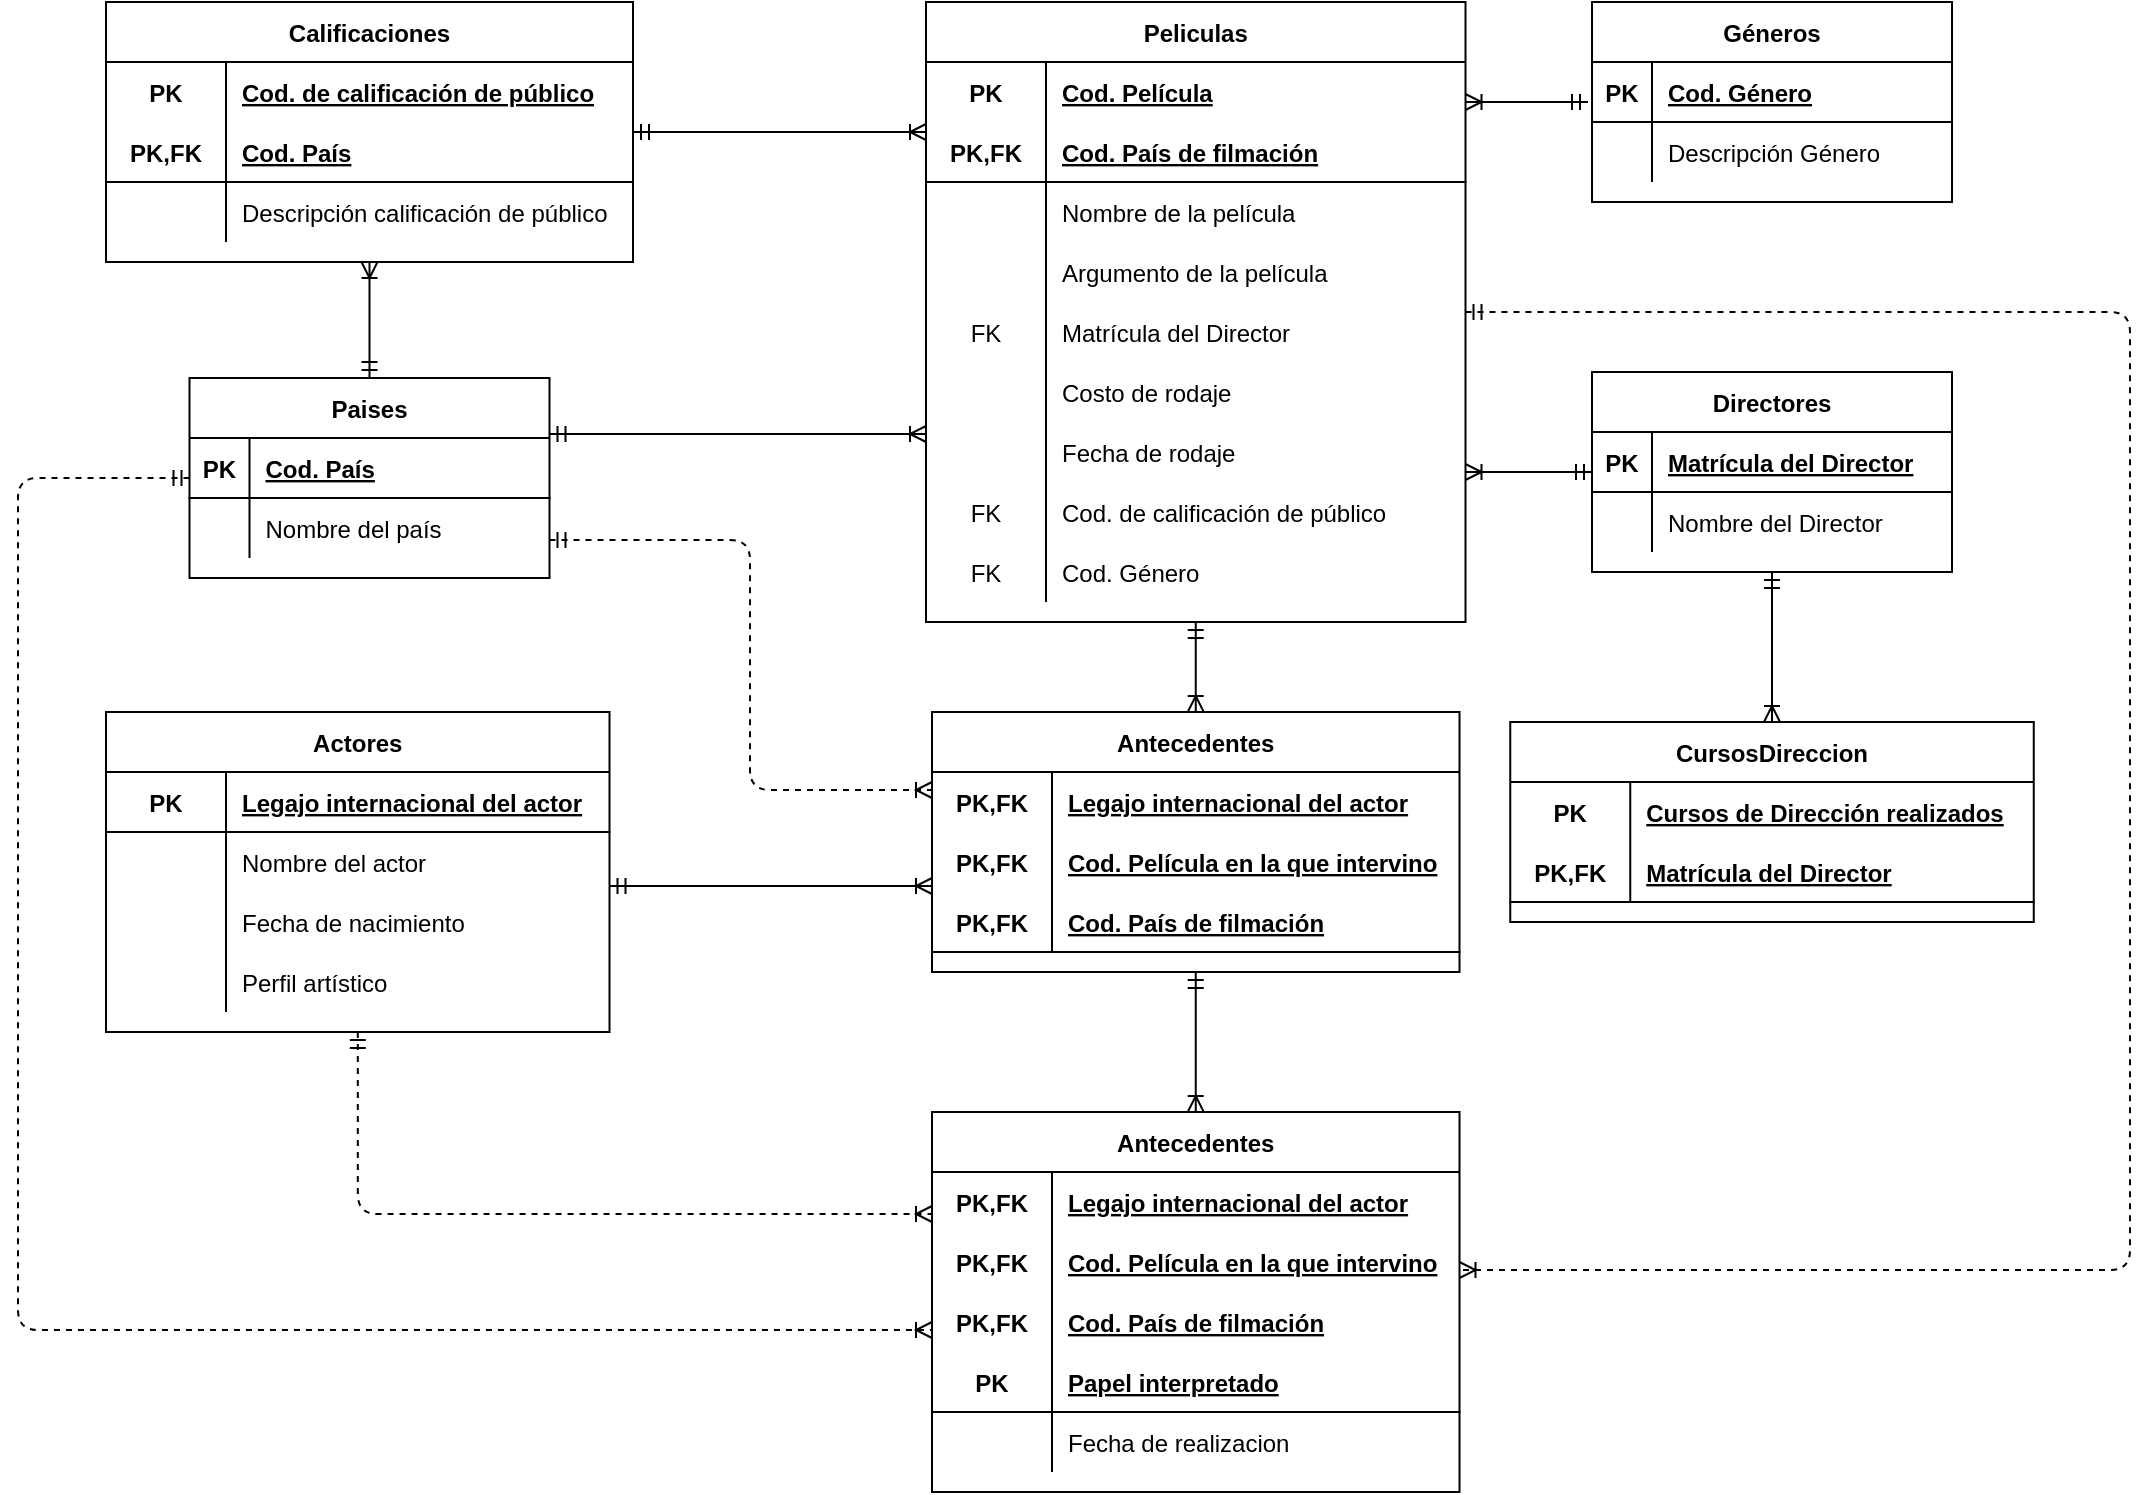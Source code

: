 <mxfile version="14.6.9" type="device"><diagram id="R2lEEEUBdFMjLlhIrx00" name="Page-1"><mxGraphModel dx="1673" dy="1313" grid="0" gridSize="10" guides="1" tooltips="1" connect="1" arrows="1" fold="1" page="0" pageScale="1" pageWidth="850" pageHeight="1100" math="0" shadow="0" extFonts="Permanent Marker^https://fonts.googleapis.com/css?family=Permanent+Marker"><root><mxCell id="0"/><mxCell id="1" parent="0"/><mxCell id="FYzGkgCcQQeUdny1Y622-265" style="edgeStyle=orthogonalEdgeStyle;orthogonalLoop=1;jettySize=auto;html=1;startArrow=ERmandOne;startFill=0;endArrow=ERoneToMany;endFill=0;rounded=1;" parent="1" source="FYzGkgCcQQeUdny1Y622-11" target="FYzGkgCcQQeUdny1Y622-125" edge="1"><mxGeometry relative="1" as="geometry"><Array as="points"><mxPoint x="730" y="154"/></Array></mxGeometry></mxCell><mxCell id="iLBJa7NBGtlF3GrosFGZ-20" style="edgeStyle=orthogonalEdgeStyle;orthogonalLoop=1;jettySize=auto;html=1;dashed=1;startArrow=ERmandOne;startFill=0;endArrow=ERoneToMany;endFill=0;rounded=1;" edge="1" parent="1" source="FYzGkgCcQQeUdny1Y622-11" target="iLBJa7NBGtlF3GrosFGZ-1"><mxGeometry relative="1" as="geometry"><Array as="points"><mxPoint x="1189" y="-126"/><mxPoint x="1189" y="353"/></Array></mxGeometry></mxCell><mxCell id="FYzGkgCcQQeUdny1Y622-11" value="Peliculas" style="shape=table;startSize=30;container=1;collapsible=1;childLayout=tableLayout;fixedRows=1;rowLines=0;fontStyle=1;align=center;resizeLast=1;" parent="1" vertex="1"><mxGeometry x="587" y="-281" width="269.75" height="310" as="geometry"/></mxCell><mxCell id="FYzGkgCcQQeUdny1Y622-12" value="" style="shape=partialRectangle;collapsible=0;dropTarget=0;pointerEvents=0;fillColor=none;top=0;left=0;bottom=0;right=0;points=[[0,0.5],[1,0.5]];portConstraint=eastwest;" parent="FYzGkgCcQQeUdny1Y622-11" vertex="1"><mxGeometry y="30" width="269.75" height="30" as="geometry"/></mxCell><mxCell id="FYzGkgCcQQeUdny1Y622-13" value="PK" style="shape=partialRectangle;connectable=0;fillColor=none;top=0;left=0;bottom=0;right=0;fontStyle=1;overflow=hidden;" parent="FYzGkgCcQQeUdny1Y622-12" vertex="1"><mxGeometry width="60" height="30" as="geometry"/></mxCell><mxCell id="FYzGkgCcQQeUdny1Y622-14" value="Cod. Película" style="shape=partialRectangle;connectable=0;fillColor=none;top=0;left=0;bottom=0;right=0;align=left;spacingLeft=6;fontStyle=5;overflow=hidden;" parent="FYzGkgCcQQeUdny1Y622-12" vertex="1"><mxGeometry x="60" width="209.75" height="30" as="geometry"/></mxCell><mxCell id="FYzGkgCcQQeUdny1Y622-15" value="" style="shape=partialRectangle;collapsible=0;dropTarget=0;pointerEvents=0;fillColor=none;top=0;left=0;bottom=1;right=0;points=[[0,0.5],[1,0.5]];portConstraint=eastwest;" parent="FYzGkgCcQQeUdny1Y622-11" vertex="1"><mxGeometry y="60" width="269.75" height="30" as="geometry"/></mxCell><mxCell id="FYzGkgCcQQeUdny1Y622-16" value="PK,FK" style="shape=partialRectangle;connectable=0;fillColor=none;top=0;left=0;bottom=0;right=0;fontStyle=1;overflow=hidden;" parent="FYzGkgCcQQeUdny1Y622-15" vertex="1"><mxGeometry width="60" height="30" as="geometry"/></mxCell><mxCell id="FYzGkgCcQQeUdny1Y622-17" value="Cod. País de filmación" style="shape=partialRectangle;connectable=0;fillColor=none;top=0;left=0;bottom=0;right=0;align=left;spacingLeft=6;fontStyle=5;overflow=hidden;" parent="FYzGkgCcQQeUdny1Y622-15" vertex="1"><mxGeometry x="60" width="209.75" height="30" as="geometry"/></mxCell><mxCell id="FYzGkgCcQQeUdny1Y622-36" style="shape=partialRectangle;collapsible=0;dropTarget=0;pointerEvents=0;fillColor=none;top=0;left=0;bottom=0;right=0;points=[[0,0.5],[1,0.5]];portConstraint=eastwest;" parent="FYzGkgCcQQeUdny1Y622-11" vertex="1"><mxGeometry y="90" width="269.75" height="30" as="geometry"/></mxCell><mxCell id="FYzGkgCcQQeUdny1Y622-37" style="shape=partialRectangle;connectable=0;fillColor=none;top=0;left=0;bottom=0;right=0;editable=1;overflow=hidden;" parent="FYzGkgCcQQeUdny1Y622-36" vertex="1"><mxGeometry width="60" height="30" as="geometry"/></mxCell><mxCell id="FYzGkgCcQQeUdny1Y622-38" value="Nombre de la película" style="shape=partialRectangle;connectable=0;fillColor=none;top=0;left=0;bottom=0;right=0;align=left;spacingLeft=6;overflow=hidden;" parent="FYzGkgCcQQeUdny1Y622-36" vertex="1"><mxGeometry x="60" width="209.75" height="30" as="geometry"/></mxCell><mxCell id="FYzGkgCcQQeUdny1Y622-27" style="shape=partialRectangle;collapsible=0;dropTarget=0;pointerEvents=0;fillColor=none;top=0;left=0;bottom=0;right=0;points=[[0,0.5],[1,0.5]];portConstraint=eastwest;" parent="FYzGkgCcQQeUdny1Y622-11" vertex="1"><mxGeometry y="120" width="269.75" height="30" as="geometry"/></mxCell><mxCell id="FYzGkgCcQQeUdny1Y622-28" style="shape=partialRectangle;connectable=0;fillColor=none;top=0;left=0;bottom=0;right=0;editable=1;overflow=hidden;" parent="FYzGkgCcQQeUdny1Y622-27" vertex="1"><mxGeometry width="60" height="30" as="geometry"/></mxCell><mxCell id="FYzGkgCcQQeUdny1Y622-29" value="Argumento de la película" style="shape=partialRectangle;connectable=0;fillColor=none;top=0;left=0;bottom=0;right=0;align=left;spacingLeft=6;overflow=hidden;" parent="FYzGkgCcQQeUdny1Y622-27" vertex="1"><mxGeometry x="60" width="209.75" height="30" as="geometry"/></mxCell><mxCell id="FYzGkgCcQQeUdny1Y622-21" value="" style="shape=partialRectangle;collapsible=0;dropTarget=0;pointerEvents=0;fillColor=none;top=0;left=0;bottom=0;right=0;points=[[0,0.5],[1,0.5]];portConstraint=eastwest;" parent="FYzGkgCcQQeUdny1Y622-11" vertex="1"><mxGeometry y="150" width="269.75" height="30" as="geometry"/></mxCell><mxCell id="FYzGkgCcQQeUdny1Y622-22" value="FK" style="shape=partialRectangle;connectable=0;fillColor=none;top=0;left=0;bottom=0;right=0;editable=1;overflow=hidden;" parent="FYzGkgCcQQeUdny1Y622-21" vertex="1"><mxGeometry width="60" height="30" as="geometry"/></mxCell><mxCell id="FYzGkgCcQQeUdny1Y622-23" value="Matrícula del Director" style="shape=partialRectangle;connectable=0;fillColor=none;top=0;left=0;bottom=0;right=0;align=left;spacingLeft=6;overflow=hidden;" parent="FYzGkgCcQQeUdny1Y622-21" vertex="1"><mxGeometry x="60" width="209.75" height="30" as="geometry"/></mxCell><mxCell id="FYzGkgCcQQeUdny1Y622-58" style="shape=partialRectangle;collapsible=0;dropTarget=0;pointerEvents=0;fillColor=none;top=0;left=0;bottom=0;right=0;points=[[0,0.5],[1,0.5]];portConstraint=eastwest;" parent="FYzGkgCcQQeUdny1Y622-11" vertex="1"><mxGeometry y="180" width="269.75" height="30" as="geometry"/></mxCell><mxCell id="FYzGkgCcQQeUdny1Y622-59" style="shape=partialRectangle;connectable=0;fillColor=none;top=0;left=0;bottom=0;right=0;editable=1;overflow=hidden;" parent="FYzGkgCcQQeUdny1Y622-58" vertex="1"><mxGeometry width="60" height="30" as="geometry"/></mxCell><mxCell id="FYzGkgCcQQeUdny1Y622-60" value="Costo de rodaje" style="shape=partialRectangle;connectable=0;fillColor=none;top=0;left=0;bottom=0;right=0;align=left;spacingLeft=6;overflow=hidden;" parent="FYzGkgCcQQeUdny1Y622-58" vertex="1"><mxGeometry x="60" width="209.75" height="30" as="geometry"/></mxCell><mxCell id="FYzGkgCcQQeUdny1Y622-55" style="shape=partialRectangle;collapsible=0;dropTarget=0;pointerEvents=0;fillColor=none;top=0;left=0;bottom=0;right=0;points=[[0,0.5],[1,0.5]];portConstraint=eastwest;" parent="FYzGkgCcQQeUdny1Y622-11" vertex="1"><mxGeometry y="210" width="269.75" height="30" as="geometry"/></mxCell><mxCell id="FYzGkgCcQQeUdny1Y622-56" style="shape=partialRectangle;connectable=0;fillColor=none;top=0;left=0;bottom=0;right=0;editable=1;overflow=hidden;" parent="FYzGkgCcQQeUdny1Y622-55" vertex="1"><mxGeometry width="60" height="30" as="geometry"/></mxCell><mxCell id="FYzGkgCcQQeUdny1Y622-57" value="Fecha de rodaje" style="shape=partialRectangle;connectable=0;fillColor=none;top=0;left=0;bottom=0;right=0;align=left;spacingLeft=6;overflow=hidden;" parent="FYzGkgCcQQeUdny1Y622-55" vertex="1"><mxGeometry x="60" width="209.75" height="30" as="geometry"/></mxCell><mxCell id="FYzGkgCcQQeUdny1Y622-52" style="shape=partialRectangle;collapsible=0;dropTarget=0;pointerEvents=0;fillColor=none;top=0;left=0;bottom=0;right=0;points=[[0,0.5],[1,0.5]];portConstraint=eastwest;" parent="FYzGkgCcQQeUdny1Y622-11" vertex="1"><mxGeometry y="240" width="269.75" height="30" as="geometry"/></mxCell><mxCell id="FYzGkgCcQQeUdny1Y622-53" value="FK" style="shape=partialRectangle;connectable=0;fillColor=none;top=0;left=0;bottom=0;right=0;editable=1;overflow=hidden;" parent="FYzGkgCcQQeUdny1Y622-52" vertex="1"><mxGeometry width="60" height="30" as="geometry"/></mxCell><mxCell id="FYzGkgCcQQeUdny1Y622-54" value="Cod. de calificación de público" style="shape=partialRectangle;connectable=0;fillColor=none;top=0;left=0;bottom=0;right=0;align=left;spacingLeft=6;overflow=hidden;" parent="FYzGkgCcQQeUdny1Y622-52" vertex="1"><mxGeometry x="60" width="209.75" height="30" as="geometry"/></mxCell><mxCell id="ZO9vz9Cy-QcQXyZngGLk-15" style="shape=partialRectangle;collapsible=0;dropTarget=0;pointerEvents=0;fillColor=none;top=0;left=0;bottom=0;right=0;points=[[0,0.5],[1,0.5]];portConstraint=eastwest;" parent="FYzGkgCcQQeUdny1Y622-11" vertex="1"><mxGeometry y="270" width="269.75" height="30" as="geometry"/></mxCell><mxCell id="ZO9vz9Cy-QcQXyZngGLk-16" value="FK" style="shape=partialRectangle;connectable=0;fillColor=none;top=0;left=0;bottom=0;right=0;editable=1;overflow=hidden;" parent="ZO9vz9Cy-QcQXyZngGLk-15" vertex="1"><mxGeometry width="60" height="30" as="geometry"/></mxCell><mxCell id="ZO9vz9Cy-QcQXyZngGLk-17" value="Cod. Género" style="shape=partialRectangle;connectable=0;fillColor=none;top=0;left=0;bottom=0;right=0;align=left;spacingLeft=6;overflow=hidden;" parent="ZO9vz9Cy-QcQXyZngGLk-15" vertex="1"><mxGeometry x="60" width="209.75" height="30" as="geometry"/></mxCell><mxCell id="FYzGkgCcQQeUdny1Y622-39" value="CursosDireccion" style="shape=table;startSize=30;container=1;collapsible=1;childLayout=tableLayout;fixedRows=1;rowLines=0;fontStyle=1;align=center;resizeLast=1;" parent="1" vertex="1"><mxGeometry x="879.13" y="79" width="261.75" height="100" as="geometry"/></mxCell><mxCell id="FYzGkgCcQQeUdny1Y622-40" value="" style="shape=partialRectangle;collapsible=0;dropTarget=0;pointerEvents=0;fillColor=none;top=0;left=0;bottom=0;right=0;points=[[0,0.5],[1,0.5]];portConstraint=eastwest;" parent="FYzGkgCcQQeUdny1Y622-39" vertex="1"><mxGeometry y="30" width="261.75" height="30" as="geometry"/></mxCell><mxCell id="FYzGkgCcQQeUdny1Y622-41" value="PK" style="shape=partialRectangle;connectable=0;fillColor=none;top=0;left=0;bottom=0;right=0;fontStyle=1;overflow=hidden;" parent="FYzGkgCcQQeUdny1Y622-40" vertex="1"><mxGeometry width="60" height="30" as="geometry"/></mxCell><mxCell id="FYzGkgCcQQeUdny1Y622-42" value="Cursos de Dirección realizados" style="shape=partialRectangle;connectable=0;fillColor=none;top=0;left=0;bottom=0;right=0;align=left;spacingLeft=6;fontStyle=5;overflow=hidden;" parent="FYzGkgCcQQeUdny1Y622-40" vertex="1"><mxGeometry x="60" width="201.75" height="30" as="geometry"/></mxCell><mxCell id="FYzGkgCcQQeUdny1Y622-43" value="" style="shape=partialRectangle;collapsible=0;dropTarget=0;pointerEvents=0;fillColor=none;top=0;left=0;bottom=1;right=0;points=[[0,0.5],[1,0.5]];portConstraint=eastwest;" parent="FYzGkgCcQQeUdny1Y622-39" vertex="1"><mxGeometry y="60" width="261.75" height="30" as="geometry"/></mxCell><mxCell id="FYzGkgCcQQeUdny1Y622-44" value="PK,FK" style="shape=partialRectangle;connectable=0;fillColor=none;top=0;left=0;bottom=0;right=0;fontStyle=1;overflow=hidden;" parent="FYzGkgCcQQeUdny1Y622-43" vertex="1"><mxGeometry width="60" height="30" as="geometry"/></mxCell><mxCell id="FYzGkgCcQQeUdny1Y622-45" value="Matrícula del Director" style="shape=partialRectangle;connectable=0;fillColor=none;top=0;left=0;bottom=0;right=0;align=left;spacingLeft=6;fontStyle=5;overflow=hidden;" parent="FYzGkgCcQQeUdny1Y622-43" vertex="1"><mxGeometry x="60" width="201.75" height="30" as="geometry"/></mxCell><mxCell id="FYzGkgCcQQeUdny1Y622-263" style="edgeStyle=orthogonalEdgeStyle;orthogonalLoop=1;jettySize=auto;html=1;startArrow=ERmandOne;startFill=0;endArrow=ERoneToMany;endFill=0;rounded=1;" parent="1" source="FYzGkgCcQQeUdny1Y622-64" target="FYzGkgCcQQeUdny1Y622-125" edge="1"><mxGeometry relative="1" as="geometry"><Array as="points"><mxPoint x="450" y="161"/><mxPoint x="450" y="161"/></Array></mxGeometry></mxCell><mxCell id="iLBJa7NBGtlF3GrosFGZ-19" style="edgeStyle=orthogonalEdgeStyle;orthogonalLoop=1;jettySize=auto;html=1;dashed=1;startArrow=ERmandOne;startFill=0;endArrow=ERoneToMany;endFill=0;rounded=1;" edge="1" parent="1" source="FYzGkgCcQQeUdny1Y622-64" target="iLBJa7NBGtlF3GrosFGZ-1"><mxGeometry relative="1" as="geometry"><Array as="points"><mxPoint x="303" y="325"/></Array></mxGeometry></mxCell><mxCell id="FYzGkgCcQQeUdny1Y622-64" value="Actores" style="shape=table;startSize=30;container=1;collapsible=1;childLayout=tableLayout;fixedRows=1;rowLines=0;fontStyle=1;align=center;resizeLast=1;" parent="1" vertex="1"><mxGeometry x="177" y="74" width="251.75" height="160" as="geometry"/></mxCell><mxCell id="FYzGkgCcQQeUdny1Y622-68" value="" style="shape=partialRectangle;collapsible=0;dropTarget=0;pointerEvents=0;fillColor=none;top=0;left=0;bottom=1;right=0;points=[[0,0.5],[1,0.5]];portConstraint=eastwest;" parent="FYzGkgCcQQeUdny1Y622-64" vertex="1"><mxGeometry y="30" width="251.75" height="30" as="geometry"/></mxCell><mxCell id="FYzGkgCcQQeUdny1Y622-69" value="PK" style="shape=partialRectangle;connectable=0;fillColor=none;top=0;left=0;bottom=0;right=0;fontStyle=1;overflow=hidden;" parent="FYzGkgCcQQeUdny1Y622-68" vertex="1"><mxGeometry width="60" height="30" as="geometry"/></mxCell><mxCell id="FYzGkgCcQQeUdny1Y622-70" value="Legajo internacional del actor" style="shape=partialRectangle;connectable=0;fillColor=none;top=0;left=0;bottom=0;right=0;align=left;spacingLeft=6;fontStyle=5;overflow=hidden;" parent="FYzGkgCcQQeUdny1Y622-68" vertex="1"><mxGeometry x="60" width="191.75" height="30" as="geometry"/></mxCell><mxCell id="FYzGkgCcQQeUdny1Y622-71" value="" style="shape=partialRectangle;collapsible=0;dropTarget=0;pointerEvents=0;fillColor=none;top=0;left=0;bottom=0;right=0;points=[[0,0.5],[1,0.5]];portConstraint=eastwest;" parent="FYzGkgCcQQeUdny1Y622-64" vertex="1"><mxGeometry y="60" width="251.75" height="30" as="geometry"/></mxCell><mxCell id="FYzGkgCcQQeUdny1Y622-72" value="" style="shape=partialRectangle;connectable=0;fillColor=none;top=0;left=0;bottom=0;right=0;editable=1;overflow=hidden;" parent="FYzGkgCcQQeUdny1Y622-71" vertex="1"><mxGeometry width="60" height="30" as="geometry"/></mxCell><mxCell id="FYzGkgCcQQeUdny1Y622-73" value="Nombre del actor" style="shape=partialRectangle;connectable=0;fillColor=none;top=0;left=0;bottom=0;right=0;align=left;spacingLeft=6;overflow=hidden;" parent="FYzGkgCcQQeUdny1Y622-71" vertex="1"><mxGeometry x="60" width="191.75" height="30" as="geometry"/></mxCell><mxCell id="FYzGkgCcQQeUdny1Y622-74" value="" style="shape=partialRectangle;collapsible=0;dropTarget=0;pointerEvents=0;fillColor=none;top=0;left=0;bottom=0;right=0;points=[[0,0.5],[1,0.5]];portConstraint=eastwest;" parent="FYzGkgCcQQeUdny1Y622-64" vertex="1"><mxGeometry y="90" width="251.75" height="30" as="geometry"/></mxCell><mxCell id="FYzGkgCcQQeUdny1Y622-75" value="" style="shape=partialRectangle;connectable=0;fillColor=none;top=0;left=0;bottom=0;right=0;editable=1;overflow=hidden;" parent="FYzGkgCcQQeUdny1Y622-74" vertex="1"><mxGeometry width="60" height="30" as="geometry"/></mxCell><mxCell id="FYzGkgCcQQeUdny1Y622-76" value="Fecha de nacimiento" style="shape=partialRectangle;connectable=0;fillColor=none;top=0;left=0;bottom=0;right=0;align=left;spacingLeft=6;overflow=hidden;" parent="FYzGkgCcQQeUdny1Y622-74" vertex="1"><mxGeometry x="60" width="191.75" height="30" as="geometry"/></mxCell><mxCell id="FYzGkgCcQQeUdny1Y622-83" style="shape=partialRectangle;collapsible=0;dropTarget=0;pointerEvents=0;fillColor=none;top=0;left=0;bottom=0;right=0;points=[[0,0.5],[1,0.5]];portConstraint=eastwest;" parent="FYzGkgCcQQeUdny1Y622-64" vertex="1"><mxGeometry y="120" width="251.75" height="30" as="geometry"/></mxCell><mxCell id="FYzGkgCcQQeUdny1Y622-84" style="shape=partialRectangle;connectable=0;fillColor=none;top=0;left=0;bottom=0;right=0;editable=1;overflow=hidden;" parent="FYzGkgCcQQeUdny1Y622-83" vertex="1"><mxGeometry width="60" height="30" as="geometry"/></mxCell><mxCell id="FYzGkgCcQQeUdny1Y622-85" value="Perfil artístico" style="shape=partialRectangle;connectable=0;fillColor=none;top=0;left=0;bottom=0;right=0;align=left;spacingLeft=6;overflow=hidden;" parent="FYzGkgCcQQeUdny1Y622-83" vertex="1"><mxGeometry x="60" width="191.75" height="30" as="geometry"/></mxCell><mxCell id="iLBJa7NBGtlF3GrosFGZ-14" value="" style="edgeStyle=orthogonalEdgeStyle;orthogonalLoop=1;jettySize=auto;html=1;startArrow=ERmandOne;startFill=0;endArrow=ERoneToMany;endFill=0;rounded=1;" edge="1" parent="1" source="FYzGkgCcQQeUdny1Y622-125" target="iLBJa7NBGtlF3GrosFGZ-1"><mxGeometry relative="1" as="geometry"/></mxCell><mxCell id="FYzGkgCcQQeUdny1Y622-125" value="Antecedentes" style="shape=table;startSize=30;container=1;collapsible=1;childLayout=tableLayout;fixedRows=1;rowLines=0;fontStyle=1;align=center;resizeLast=1;" parent="1" vertex="1"><mxGeometry x="590" y="74" width="263.75" height="130" as="geometry"/></mxCell><mxCell id="FYzGkgCcQQeUdny1Y622-141" style="shape=partialRectangle;collapsible=0;dropTarget=0;pointerEvents=0;fillColor=none;top=0;left=0;bottom=0;right=0;points=[[0,0.5],[1,0.5]];portConstraint=eastwest;" parent="FYzGkgCcQQeUdny1Y622-125" vertex="1"><mxGeometry y="30" width="263.75" height="30" as="geometry"/></mxCell><mxCell id="FYzGkgCcQQeUdny1Y622-142" value="PK,FK" style="shape=partialRectangle;connectable=0;fillColor=none;top=0;left=0;bottom=0;right=0;fontStyle=1;overflow=hidden;" parent="FYzGkgCcQQeUdny1Y622-141" vertex="1"><mxGeometry width="60" height="30" as="geometry"/></mxCell><mxCell id="FYzGkgCcQQeUdny1Y622-143" value="Legajo internacional del actor" style="shape=partialRectangle;connectable=0;fillColor=none;top=0;left=0;bottom=0;right=0;align=left;spacingLeft=6;fontStyle=5;overflow=hidden;" parent="FYzGkgCcQQeUdny1Y622-141" vertex="1"><mxGeometry x="60" width="203.75" height="30" as="geometry"/></mxCell><mxCell id="FYzGkgCcQQeUdny1Y622-126" value="" style="shape=partialRectangle;collapsible=0;dropTarget=0;pointerEvents=0;fillColor=none;top=0;left=0;bottom=0;right=0;points=[[0,0.5],[1,0.5]];portConstraint=eastwest;" parent="FYzGkgCcQQeUdny1Y622-125" vertex="1"><mxGeometry y="60" width="263.75" height="30" as="geometry"/></mxCell><mxCell id="FYzGkgCcQQeUdny1Y622-127" value="PK,FK" style="shape=partialRectangle;connectable=0;fillColor=none;top=0;left=0;bottom=0;right=0;fontStyle=1;overflow=hidden;" parent="FYzGkgCcQQeUdny1Y622-126" vertex="1"><mxGeometry width="60" height="30" as="geometry"/></mxCell><mxCell id="FYzGkgCcQQeUdny1Y622-128" value="Cod. Película en la que intervino" style="shape=partialRectangle;connectable=0;fillColor=none;top=0;left=0;bottom=0;right=0;align=left;spacingLeft=6;fontStyle=5;overflow=hidden;" parent="FYzGkgCcQQeUdny1Y622-126" vertex="1"><mxGeometry x="60" width="203.75" height="30" as="geometry"/></mxCell><mxCell id="FYzGkgCcQQeUdny1Y622-129" value="" style="shape=partialRectangle;collapsible=0;dropTarget=0;pointerEvents=0;fillColor=none;top=0;left=0;bottom=1;right=0;points=[[0,0.5],[1,0.5]];portConstraint=eastwest;" parent="FYzGkgCcQQeUdny1Y622-125" vertex="1"><mxGeometry y="90" width="263.75" height="30" as="geometry"/></mxCell><mxCell id="FYzGkgCcQQeUdny1Y622-130" value="PK,FK" style="shape=partialRectangle;connectable=0;fillColor=none;top=0;left=0;bottom=0;right=0;fontStyle=1;overflow=hidden;" parent="FYzGkgCcQQeUdny1Y622-129" vertex="1"><mxGeometry width="60" height="30" as="geometry"/></mxCell><mxCell id="FYzGkgCcQQeUdny1Y622-131" value="Cod. País de filmación" style="shape=partialRectangle;connectable=0;fillColor=none;top=0;left=0;bottom=0;right=0;align=left;spacingLeft=6;fontStyle=5;overflow=hidden;" parent="FYzGkgCcQQeUdny1Y622-129" vertex="1"><mxGeometry x="60" width="203.75" height="30" as="geometry"/></mxCell><mxCell id="5Jl5adzdShVe3TvG0cln-3" style="edgeStyle=orthogonalEdgeStyle;orthogonalLoop=1;jettySize=auto;html=1;dashed=1;startArrow=ERmandOne;startFill=0;endArrow=ERoneToMany;endFill=0;rounded=1;" parent="1" source="FYzGkgCcQQeUdny1Y622-150" target="FYzGkgCcQQeUdny1Y622-125" edge="1"><mxGeometry relative="1" as="geometry"><Array as="points"><mxPoint x="499" y="-12"/><mxPoint x="499" y="113"/></Array></mxGeometry></mxCell><mxCell id="iLBJa7NBGtlF3GrosFGZ-18" style="edgeStyle=orthogonalEdgeStyle;orthogonalLoop=1;jettySize=auto;html=1;startArrow=ERmandOne;startFill=0;endArrow=ERoneToMany;endFill=0;dashed=1;rounded=1;" edge="1" parent="1" source="FYzGkgCcQQeUdny1Y622-150" target="iLBJa7NBGtlF3GrosFGZ-1"><mxGeometry relative="1" as="geometry"><Array as="points"><mxPoint x="133" y="-43"/><mxPoint x="133" y="383"/></Array></mxGeometry></mxCell><mxCell id="FYzGkgCcQQeUdny1Y622-150" value="Paises" style="shape=table;startSize=30;container=1;collapsible=1;childLayout=tableLayout;fixedRows=1;rowLines=0;fontStyle=1;align=center;resizeLast=1;" parent="1" vertex="1"><mxGeometry x="218.75" y="-93" width="180" height="100" as="geometry"/></mxCell><mxCell id="FYzGkgCcQQeUdny1Y622-151" value="" style="shape=partialRectangle;collapsible=0;dropTarget=0;pointerEvents=0;fillColor=none;top=0;left=0;bottom=1;right=0;points=[[0,0.5],[1,0.5]];portConstraint=eastwest;" parent="FYzGkgCcQQeUdny1Y622-150" vertex="1"><mxGeometry y="30" width="180" height="30" as="geometry"/></mxCell><mxCell id="FYzGkgCcQQeUdny1Y622-152" value="PK" style="shape=partialRectangle;connectable=0;fillColor=none;top=0;left=0;bottom=0;right=0;fontStyle=1;overflow=hidden;" parent="FYzGkgCcQQeUdny1Y622-151" vertex="1"><mxGeometry width="30" height="30" as="geometry"/></mxCell><mxCell id="FYzGkgCcQQeUdny1Y622-153" value="Cod. País" style="shape=partialRectangle;connectable=0;fillColor=none;top=0;left=0;bottom=0;right=0;align=left;spacingLeft=6;fontStyle=5;overflow=hidden;" parent="FYzGkgCcQQeUdny1Y622-151" vertex="1"><mxGeometry x="30" width="150" height="30" as="geometry"/></mxCell><mxCell id="FYzGkgCcQQeUdny1Y622-154" value="" style="shape=partialRectangle;collapsible=0;dropTarget=0;pointerEvents=0;fillColor=none;top=0;left=0;bottom=0;right=0;points=[[0,0.5],[1,0.5]];portConstraint=eastwest;" parent="FYzGkgCcQQeUdny1Y622-150" vertex="1"><mxGeometry y="60" width="180" height="30" as="geometry"/></mxCell><mxCell id="FYzGkgCcQQeUdny1Y622-155" value="" style="shape=partialRectangle;connectable=0;fillColor=none;top=0;left=0;bottom=0;right=0;editable=1;overflow=hidden;" parent="FYzGkgCcQQeUdny1Y622-154" vertex="1"><mxGeometry width="30" height="30" as="geometry"/></mxCell><mxCell id="FYzGkgCcQQeUdny1Y622-156" value="Nombre del país" style="shape=partialRectangle;connectable=0;fillColor=none;top=0;left=0;bottom=0;right=0;align=left;spacingLeft=6;overflow=hidden;" parent="FYzGkgCcQQeUdny1Y622-154" vertex="1"><mxGeometry x="30" width="150" height="30" as="geometry"/></mxCell><mxCell id="FYzGkgCcQQeUdny1Y622-163" value="Géneros" style="shape=table;startSize=30;container=1;collapsible=1;childLayout=tableLayout;fixedRows=1;rowLines=0;fontStyle=1;align=center;resizeLast=1;" parent="1" vertex="1"><mxGeometry x="920.01" y="-281" width="180" height="100" as="geometry"/></mxCell><mxCell id="FYzGkgCcQQeUdny1Y622-164" value="" style="shape=partialRectangle;collapsible=0;dropTarget=0;pointerEvents=0;fillColor=none;top=0;left=0;bottom=1;right=0;points=[[0,0.5],[1,0.5]];portConstraint=eastwest;" parent="FYzGkgCcQQeUdny1Y622-163" vertex="1"><mxGeometry y="30" width="180" height="30" as="geometry"/></mxCell><mxCell id="FYzGkgCcQQeUdny1Y622-165" value="PK" style="shape=partialRectangle;connectable=0;fillColor=none;top=0;left=0;bottom=0;right=0;fontStyle=1;overflow=hidden;" parent="FYzGkgCcQQeUdny1Y622-164" vertex="1"><mxGeometry width="30" height="30" as="geometry"/></mxCell><mxCell id="FYzGkgCcQQeUdny1Y622-166" value="Cod. Género" style="shape=partialRectangle;connectable=0;fillColor=none;top=0;left=0;bottom=0;right=0;align=left;spacingLeft=6;fontStyle=5;overflow=hidden;" parent="FYzGkgCcQQeUdny1Y622-164" vertex="1"><mxGeometry x="30" width="150" height="30" as="geometry"/></mxCell><mxCell id="FYzGkgCcQQeUdny1Y622-167" value="" style="shape=partialRectangle;collapsible=0;dropTarget=0;pointerEvents=0;fillColor=none;top=0;left=0;bottom=0;right=0;points=[[0,0.5],[1,0.5]];portConstraint=eastwest;" parent="FYzGkgCcQQeUdny1Y622-163" vertex="1"><mxGeometry y="60" width="180" height="30" as="geometry"/></mxCell><mxCell id="FYzGkgCcQQeUdny1Y622-168" value="" style="shape=partialRectangle;connectable=0;fillColor=none;top=0;left=0;bottom=0;right=0;editable=1;overflow=hidden;" parent="FYzGkgCcQQeUdny1Y622-167" vertex="1"><mxGeometry width="30" height="30" as="geometry"/></mxCell><mxCell id="FYzGkgCcQQeUdny1Y622-169" value="Descripción Género" style="shape=partialRectangle;connectable=0;fillColor=none;top=0;left=0;bottom=0;right=0;align=left;spacingLeft=6;overflow=hidden;" parent="FYzGkgCcQQeUdny1Y622-167" vertex="1"><mxGeometry x="30" width="150" height="30" as="geometry"/></mxCell><mxCell id="FYzGkgCcQQeUdny1Y622-240" style="edgeStyle=orthogonalEdgeStyle;orthogonalLoop=1;jettySize=auto;html=1;startArrow=ERmandOne;startFill=0;endArrow=ERoneToMany;endFill=0;rounded=1;" parent="1" source="FYzGkgCcQQeUdny1Y622-189" target="FYzGkgCcQQeUdny1Y622-11" edge="1"><mxGeometry relative="1" as="geometry"><mxPoint x="735" y="241" as="targetPoint"/><Array as="points"><mxPoint x="937" y="-64"/><mxPoint x="937" y="-64"/></Array></mxGeometry></mxCell><mxCell id="ZO9vz9Cy-QcQXyZngGLk-18" style="edgeStyle=orthogonalEdgeStyle;orthogonalLoop=1;jettySize=auto;html=1;startArrow=ERmandOne;startFill=0;endArrow=ERoneToMany;endFill=0;rounded=1;" parent="1" source="FYzGkgCcQQeUdny1Y622-189" target="FYzGkgCcQQeUdny1Y622-39" edge="1"><mxGeometry relative="1" as="geometry"/></mxCell><mxCell id="FYzGkgCcQQeUdny1Y622-189" value="Directores" style="shape=table;startSize=30;container=1;collapsible=1;childLayout=tableLayout;fixedRows=1;rowLines=0;fontStyle=1;align=center;resizeLast=1;" parent="1" vertex="1"><mxGeometry x="920" y="-96" width="180" height="100" as="geometry"/></mxCell><mxCell id="FYzGkgCcQQeUdny1Y622-190" value="" style="shape=partialRectangle;collapsible=0;dropTarget=0;pointerEvents=0;fillColor=none;top=0;left=0;bottom=1;right=0;points=[[0,0.5],[1,0.5]];portConstraint=eastwest;" parent="FYzGkgCcQQeUdny1Y622-189" vertex="1"><mxGeometry y="30" width="180" height="30" as="geometry"/></mxCell><mxCell id="FYzGkgCcQQeUdny1Y622-191" value="PK" style="shape=partialRectangle;connectable=0;fillColor=none;top=0;left=0;bottom=0;right=0;fontStyle=1;overflow=hidden;" parent="FYzGkgCcQQeUdny1Y622-190" vertex="1"><mxGeometry width="30" height="30" as="geometry"/></mxCell><mxCell id="FYzGkgCcQQeUdny1Y622-192" value="Matrícula del Director" style="shape=partialRectangle;connectable=0;fillColor=none;top=0;left=0;bottom=0;right=0;align=left;spacingLeft=6;fontStyle=5;overflow=hidden;" parent="FYzGkgCcQQeUdny1Y622-190" vertex="1"><mxGeometry x="30" width="150" height="30" as="geometry"/></mxCell><mxCell id="FYzGkgCcQQeUdny1Y622-193" value="" style="shape=partialRectangle;collapsible=0;dropTarget=0;pointerEvents=0;fillColor=none;top=0;left=0;bottom=0;right=0;points=[[0,0.5],[1,0.5]];portConstraint=eastwest;" parent="FYzGkgCcQQeUdny1Y622-189" vertex="1"><mxGeometry y="60" width="180" height="30" as="geometry"/></mxCell><mxCell id="FYzGkgCcQQeUdny1Y622-194" value="" style="shape=partialRectangle;connectable=0;fillColor=none;top=0;left=0;bottom=0;right=0;editable=1;overflow=hidden;" parent="FYzGkgCcQQeUdny1Y622-193" vertex="1"><mxGeometry width="30" height="30" as="geometry"/></mxCell><mxCell id="FYzGkgCcQQeUdny1Y622-195" value="Nombre del Director" style="shape=partialRectangle;connectable=0;fillColor=none;top=0;left=0;bottom=0;right=0;align=left;spacingLeft=6;overflow=hidden;" parent="FYzGkgCcQQeUdny1Y622-193" vertex="1"><mxGeometry x="30" width="150" height="30" as="geometry"/></mxCell><mxCell id="ZO9vz9Cy-QcQXyZngGLk-9" style="edgeStyle=orthogonalEdgeStyle;orthogonalLoop=1;jettySize=auto;html=1;startArrow=ERmandOne;startFill=0;endArrow=ERoneToMany;endFill=0;rounded=1;" parent="1" source="ZO9vz9Cy-QcQXyZngGLk-19" target="FYzGkgCcQQeUdny1Y622-11" edge="1"><mxGeometry relative="1" as="geometry"><Array as="points"><mxPoint x="516" y="-216"/><mxPoint x="516" y="-216"/></Array><mxPoint x="229.5" y="-259" as="sourcePoint"/><mxPoint x="587" y="-259" as="targetPoint"/></mxGeometry></mxCell><mxCell id="ZO9vz9Cy-QcQXyZngGLk-11" style="edgeStyle=orthogonalEdgeStyle;orthogonalLoop=1;jettySize=auto;html=1;startArrow=ERmandOne;startFill=0;endArrow=ERoneToMany;endFill=0;rounded=1;" parent="1" edge="1"><mxGeometry relative="1" as="geometry"><Array as="points"><mxPoint x="882" y="-231"/><mxPoint x="882" y="-231"/></Array><mxPoint x="918" y="-231" as="sourcePoint"/><mxPoint x="856.75" y="-231" as="targetPoint"/></mxGeometry></mxCell><mxCell id="ZO9vz9Cy-QcQXyZngGLk-12" style="edgeStyle=orthogonalEdgeStyle;orthogonalLoop=1;jettySize=auto;html=1;startArrow=ERmandOne;startFill=0;endArrow=ERoneToMany;endFill=0;rounded=1;" parent="1" source="FYzGkgCcQQeUdny1Y622-150" target="FYzGkgCcQQeUdny1Y622-11" edge="1"><mxGeometry relative="1" as="geometry"><Array as="points"><mxPoint x="465" y="-65"/><mxPoint x="465" y="-65"/></Array><mxPoint x="536.75" y="-185" as="sourcePoint"/><mxPoint x="587" y="-185" as="targetPoint"/></mxGeometry></mxCell><mxCell id="ZO9vz9Cy-QcQXyZngGLk-14" style="edgeStyle=orthogonalEdgeStyle;orthogonalLoop=1;jettySize=auto;html=1;startArrow=ERmandOne;startFill=0;endArrow=ERoneToMany;endFill=0;rounded=1;" parent="1" source="FYzGkgCcQQeUdny1Y622-150" target="ZO9vz9Cy-QcQXyZngGLk-19" edge="1"><mxGeometry relative="1" as="geometry"><Array as="points"><mxPoint x="309" y="-56"/></Array><mxPoint x="202" y="-66" as="sourcePoint"/><mxPoint x="587" y="-66" as="targetPoint"/></mxGeometry></mxCell><mxCell id="ZO9vz9Cy-QcQXyZngGLk-19" value="Calificaciones" style="shape=table;startSize=30;container=1;collapsible=1;childLayout=tableLayout;fixedRows=1;rowLines=0;fontStyle=1;align=center;resizeLast=1;" parent="1" vertex="1"><mxGeometry x="177" y="-281" width="263.5" height="130" as="geometry"/></mxCell><mxCell id="ZO9vz9Cy-QcQXyZngGLk-20" value="" style="shape=partialRectangle;collapsible=0;dropTarget=0;pointerEvents=0;fillColor=none;top=0;left=0;bottom=0;right=0;points=[[0,0.5],[1,0.5]];portConstraint=eastwest;" parent="ZO9vz9Cy-QcQXyZngGLk-19" vertex="1"><mxGeometry y="30" width="263.5" height="30" as="geometry"/></mxCell><mxCell id="ZO9vz9Cy-QcQXyZngGLk-21" value="PK" style="shape=partialRectangle;connectable=0;fillColor=none;top=0;left=0;bottom=0;right=0;fontStyle=1;overflow=hidden;" parent="ZO9vz9Cy-QcQXyZngGLk-20" vertex="1"><mxGeometry width="60" height="30" as="geometry"/></mxCell><mxCell id="ZO9vz9Cy-QcQXyZngGLk-22" value="Cod. de calificación de público" style="shape=partialRectangle;connectable=0;fillColor=none;top=0;left=0;bottom=0;right=0;align=left;spacingLeft=6;fontStyle=5;overflow=hidden;" parent="ZO9vz9Cy-QcQXyZngGLk-20" vertex="1"><mxGeometry x="60" width="203.5" height="30" as="geometry"/></mxCell><mxCell id="ZO9vz9Cy-QcQXyZngGLk-23" value="" style="shape=partialRectangle;collapsible=0;dropTarget=0;pointerEvents=0;fillColor=none;top=0;left=0;bottom=1;right=0;points=[[0,0.5],[1,0.5]];portConstraint=eastwest;" parent="ZO9vz9Cy-QcQXyZngGLk-19" vertex="1"><mxGeometry y="60" width="263.5" height="30" as="geometry"/></mxCell><mxCell id="ZO9vz9Cy-QcQXyZngGLk-24" value="PK,FK" style="shape=partialRectangle;connectable=0;fillColor=none;top=0;left=0;bottom=0;right=0;fontStyle=1;overflow=hidden;" parent="ZO9vz9Cy-QcQXyZngGLk-23" vertex="1"><mxGeometry width="60" height="30" as="geometry"/></mxCell><mxCell id="ZO9vz9Cy-QcQXyZngGLk-25" value="Cod. País" style="shape=partialRectangle;connectable=0;fillColor=none;top=0;left=0;bottom=0;right=0;align=left;spacingLeft=6;fontStyle=5;overflow=hidden;" parent="ZO9vz9Cy-QcQXyZngGLk-23" vertex="1"><mxGeometry x="60" width="203.5" height="30" as="geometry"/></mxCell><mxCell id="ZO9vz9Cy-QcQXyZngGLk-26" value="" style="shape=partialRectangle;collapsible=0;dropTarget=0;pointerEvents=0;fillColor=none;top=0;left=0;bottom=0;right=0;points=[[0,0.5],[1,0.5]];portConstraint=eastwest;" parent="ZO9vz9Cy-QcQXyZngGLk-19" vertex="1"><mxGeometry y="90" width="263.5" height="30" as="geometry"/></mxCell><mxCell id="ZO9vz9Cy-QcQXyZngGLk-27" value="" style="shape=partialRectangle;connectable=0;fillColor=none;top=0;left=0;bottom=0;right=0;editable=1;overflow=hidden;" parent="ZO9vz9Cy-QcQXyZngGLk-26" vertex="1"><mxGeometry width="60" height="30" as="geometry"/></mxCell><mxCell id="ZO9vz9Cy-QcQXyZngGLk-28" value="Descripción calificación de público" style="shape=partialRectangle;connectable=0;fillColor=none;top=0;left=0;bottom=0;right=0;align=left;spacingLeft=6;overflow=hidden;" parent="ZO9vz9Cy-QcQXyZngGLk-26" vertex="1"><mxGeometry x="60" width="203.5" height="30" as="geometry"/></mxCell><mxCell id="iLBJa7NBGtlF3GrosFGZ-1" value="Antecedentes" style="shape=table;startSize=30;container=1;collapsible=1;childLayout=tableLayout;fixedRows=1;rowLines=0;fontStyle=1;align=center;resizeLast=1;" vertex="1" parent="1"><mxGeometry x="590" y="274" width="263.75" height="190" as="geometry"/></mxCell><mxCell id="iLBJa7NBGtlF3GrosFGZ-2" style="shape=partialRectangle;collapsible=0;dropTarget=0;pointerEvents=0;fillColor=none;top=0;left=0;bottom=0;right=0;points=[[0,0.5],[1,0.5]];portConstraint=eastwest;" vertex="1" parent="iLBJa7NBGtlF3GrosFGZ-1"><mxGeometry y="30" width="263.75" height="30" as="geometry"/></mxCell><mxCell id="iLBJa7NBGtlF3GrosFGZ-3" value="PK,FK" style="shape=partialRectangle;connectable=0;fillColor=none;top=0;left=0;bottom=0;right=0;fontStyle=1;overflow=hidden;" vertex="1" parent="iLBJa7NBGtlF3GrosFGZ-2"><mxGeometry width="60" height="30" as="geometry"/></mxCell><mxCell id="iLBJa7NBGtlF3GrosFGZ-4" value="Legajo internacional del actor" style="shape=partialRectangle;connectable=0;fillColor=none;top=0;left=0;bottom=0;right=0;align=left;spacingLeft=6;fontStyle=5;overflow=hidden;" vertex="1" parent="iLBJa7NBGtlF3GrosFGZ-2"><mxGeometry x="60" width="203.75" height="30" as="geometry"/></mxCell><mxCell id="iLBJa7NBGtlF3GrosFGZ-5" value="" style="shape=partialRectangle;collapsible=0;dropTarget=0;pointerEvents=0;fillColor=none;top=0;left=0;bottom=0;right=0;points=[[0,0.5],[1,0.5]];portConstraint=eastwest;" vertex="1" parent="iLBJa7NBGtlF3GrosFGZ-1"><mxGeometry y="60" width="263.75" height="30" as="geometry"/></mxCell><mxCell id="iLBJa7NBGtlF3GrosFGZ-6" value="PK,FK" style="shape=partialRectangle;connectable=0;fillColor=none;top=0;left=0;bottom=0;right=0;fontStyle=1;overflow=hidden;" vertex="1" parent="iLBJa7NBGtlF3GrosFGZ-5"><mxGeometry width="60" height="30" as="geometry"/></mxCell><mxCell id="iLBJa7NBGtlF3GrosFGZ-7" value="Cod. Película en la que intervino" style="shape=partialRectangle;connectable=0;fillColor=none;top=0;left=0;bottom=0;right=0;align=left;spacingLeft=6;fontStyle=5;overflow=hidden;" vertex="1" parent="iLBJa7NBGtlF3GrosFGZ-5"><mxGeometry x="60" width="203.75" height="30" as="geometry"/></mxCell><mxCell id="iLBJa7NBGtlF3GrosFGZ-15" style="shape=partialRectangle;collapsible=0;dropTarget=0;pointerEvents=0;fillColor=none;top=0;left=0;bottom=0;right=0;points=[[0,0.5],[1,0.5]];portConstraint=eastwest;" vertex="1" parent="iLBJa7NBGtlF3GrosFGZ-1"><mxGeometry y="90" width="263.75" height="30" as="geometry"/></mxCell><mxCell id="iLBJa7NBGtlF3GrosFGZ-16" value="PK,FK" style="shape=partialRectangle;connectable=0;fillColor=none;top=0;left=0;bottom=0;right=0;fontStyle=1;overflow=hidden;" vertex="1" parent="iLBJa7NBGtlF3GrosFGZ-15"><mxGeometry width="60" height="30" as="geometry"/></mxCell><mxCell id="iLBJa7NBGtlF3GrosFGZ-17" value="Cod. País de filmación" style="shape=partialRectangle;connectable=0;fillColor=none;top=0;left=0;bottom=0;right=0;align=left;spacingLeft=6;fontStyle=5;overflow=hidden;" vertex="1" parent="iLBJa7NBGtlF3GrosFGZ-15"><mxGeometry x="60" width="203.75" height="30" as="geometry"/></mxCell><mxCell id="iLBJa7NBGtlF3GrosFGZ-8" value="" style="shape=partialRectangle;collapsible=0;dropTarget=0;pointerEvents=0;fillColor=none;top=0;left=0;bottom=1;right=0;points=[[0,0.5],[1,0.5]];portConstraint=eastwest;" vertex="1" parent="iLBJa7NBGtlF3GrosFGZ-1"><mxGeometry y="120" width="263.75" height="30" as="geometry"/></mxCell><mxCell id="iLBJa7NBGtlF3GrosFGZ-9" value="PK" style="shape=partialRectangle;connectable=0;fillColor=none;top=0;left=0;bottom=0;right=0;fontStyle=1;overflow=hidden;" vertex="1" parent="iLBJa7NBGtlF3GrosFGZ-8"><mxGeometry width="60" height="30" as="geometry"/></mxCell><mxCell id="iLBJa7NBGtlF3GrosFGZ-10" value="Papel interpretado" style="shape=partialRectangle;connectable=0;fillColor=none;top=0;left=0;bottom=0;right=0;align=left;spacingLeft=6;fontStyle=5;overflow=hidden;" vertex="1" parent="iLBJa7NBGtlF3GrosFGZ-8"><mxGeometry x="60" width="203.75" height="30" as="geometry"/></mxCell><mxCell id="iLBJa7NBGtlF3GrosFGZ-11" style="shape=partialRectangle;collapsible=0;dropTarget=0;pointerEvents=0;fillColor=none;top=0;left=0;bottom=0;right=0;points=[[0,0.5],[1,0.5]];portConstraint=eastwest;" vertex="1" parent="iLBJa7NBGtlF3GrosFGZ-1"><mxGeometry y="150" width="263.75" height="30" as="geometry"/></mxCell><mxCell id="iLBJa7NBGtlF3GrosFGZ-12" style="shape=partialRectangle;connectable=0;fillColor=none;top=0;left=0;bottom=0;right=0;editable=1;overflow=hidden;" vertex="1" parent="iLBJa7NBGtlF3GrosFGZ-11"><mxGeometry width="60" height="30" as="geometry"/></mxCell><mxCell id="iLBJa7NBGtlF3GrosFGZ-13" value="Fecha de realizacion" style="shape=partialRectangle;connectable=0;fillColor=none;top=0;left=0;bottom=0;right=0;align=left;spacingLeft=6;overflow=hidden;" vertex="1" parent="iLBJa7NBGtlF3GrosFGZ-11"><mxGeometry x="60" width="203.75" height="30" as="geometry"/></mxCell></root></mxGraphModel></diagram></mxfile>